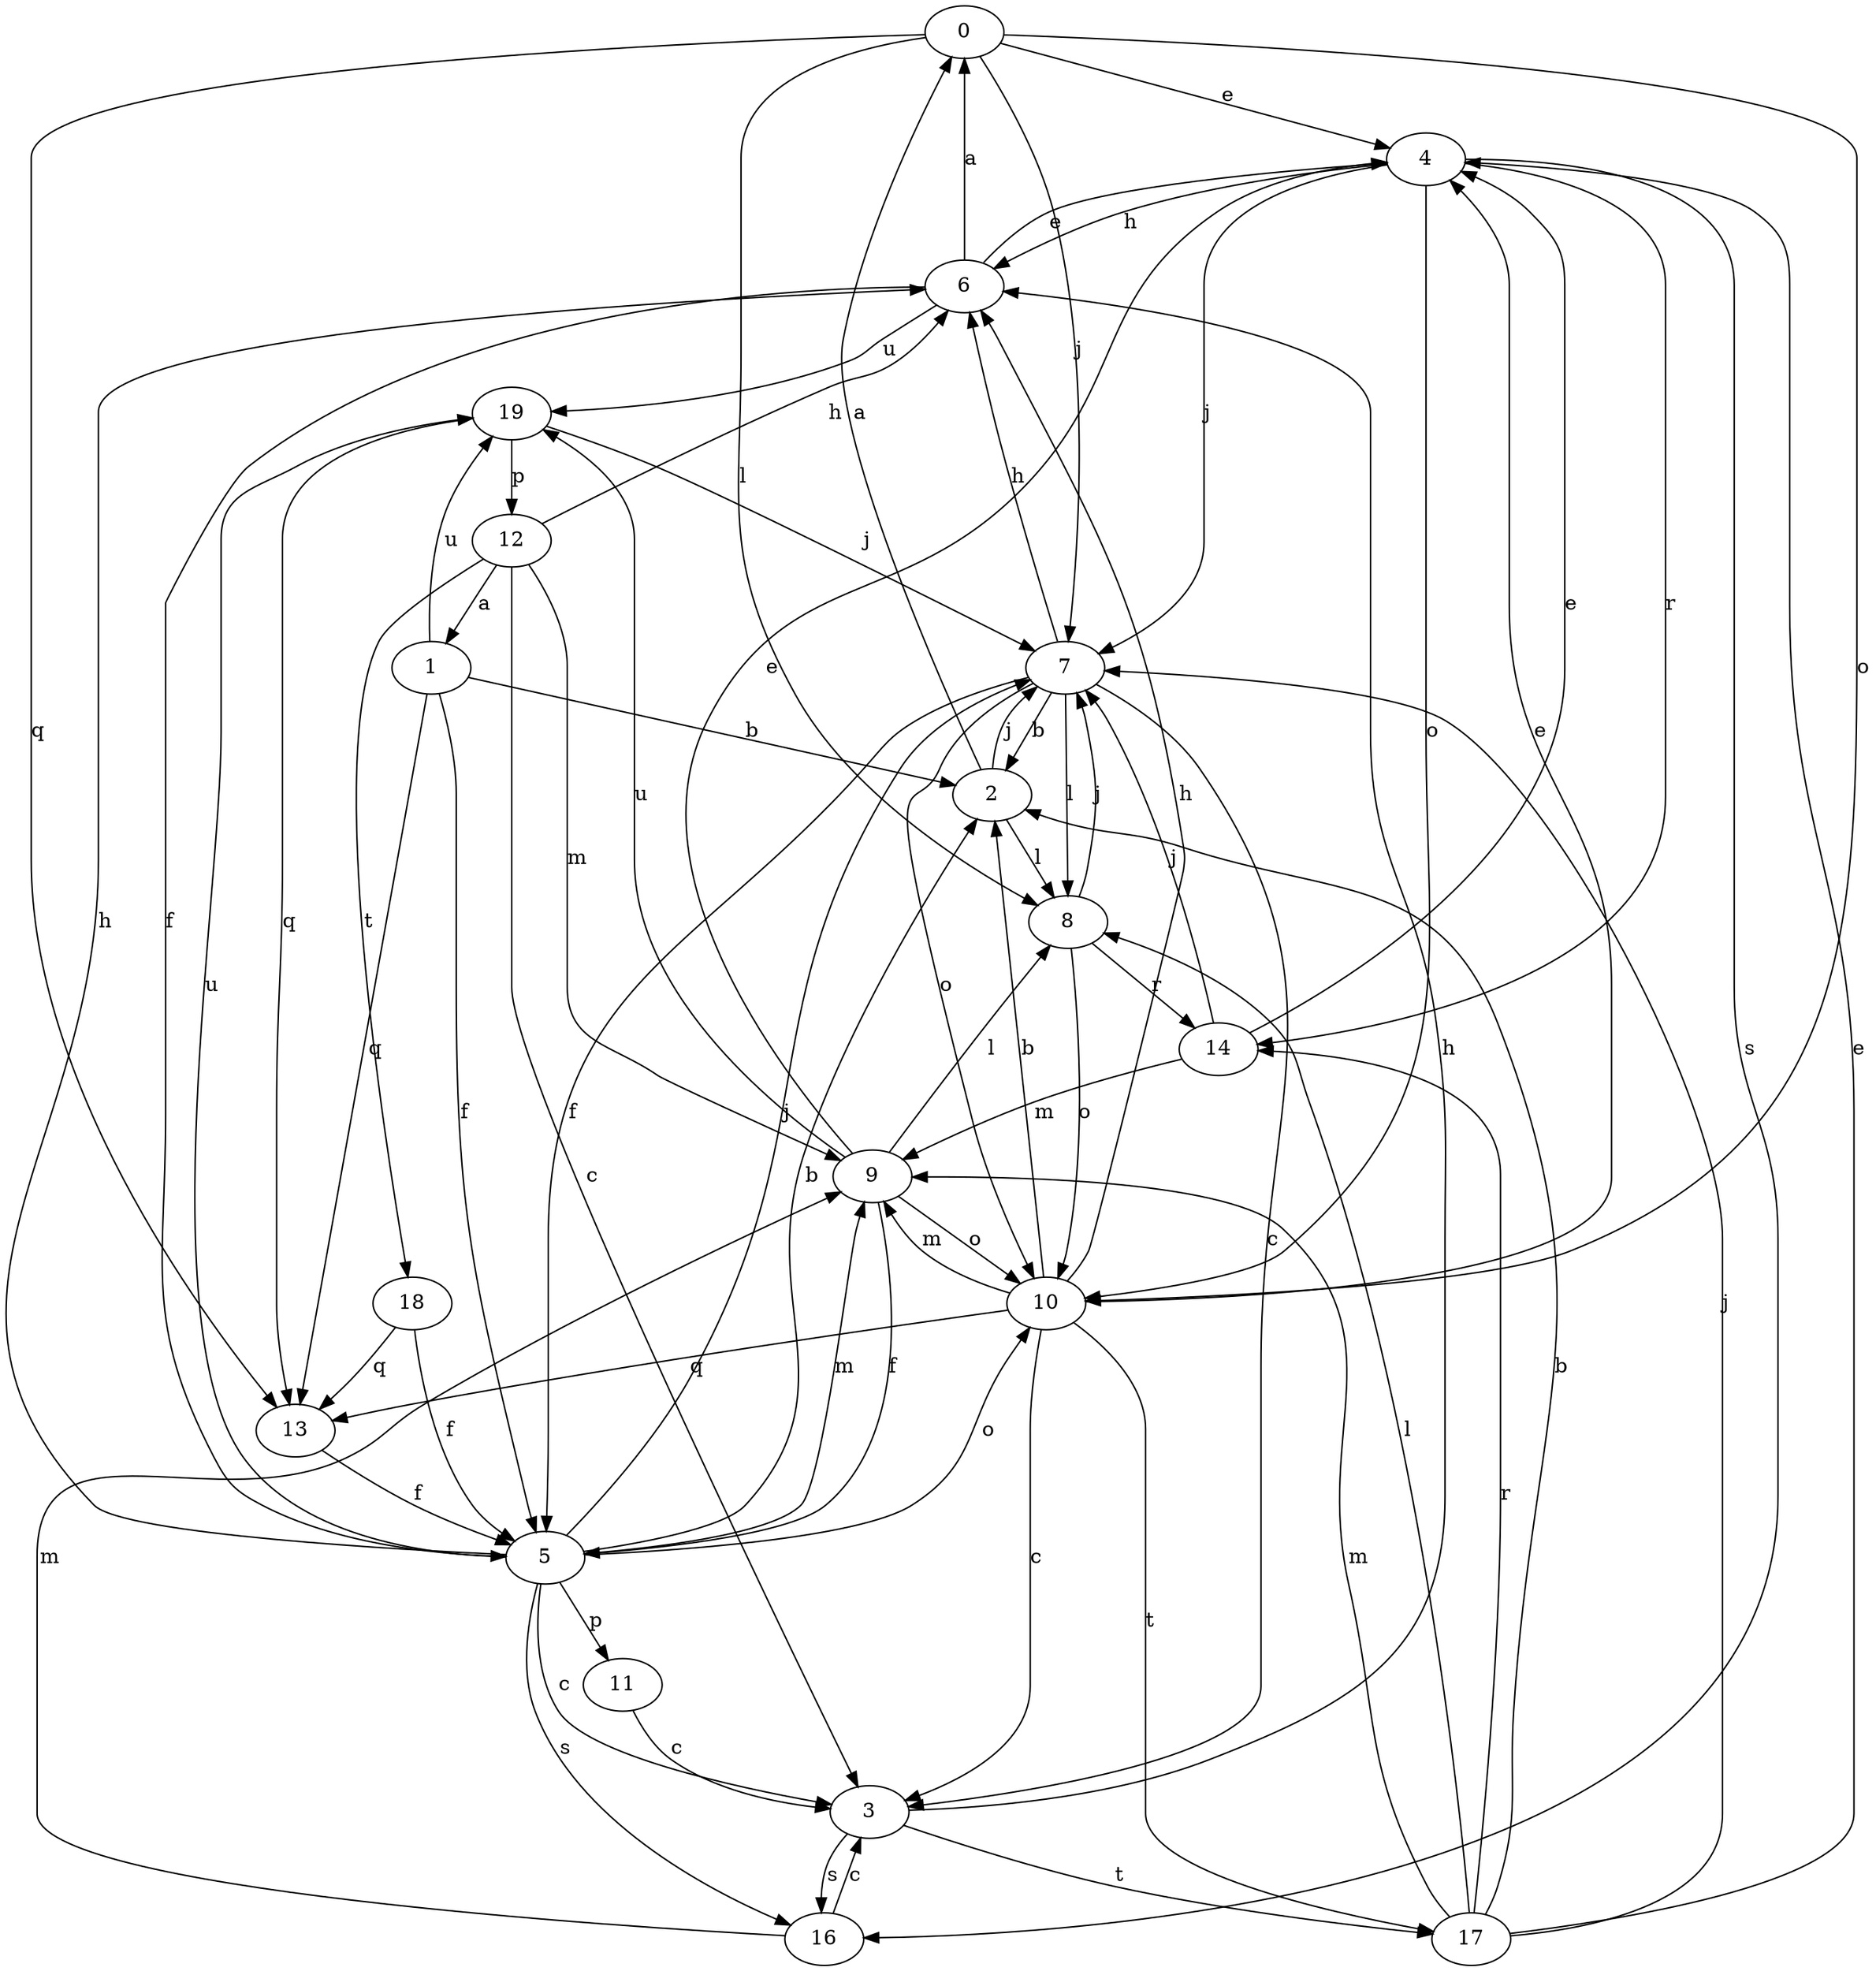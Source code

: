 strict digraph  {
0;
1;
2;
3;
4;
5;
6;
7;
8;
9;
10;
11;
12;
13;
14;
16;
17;
18;
19;
0 -> 4  [label=e];
0 -> 7  [label=j];
0 -> 8  [label=l];
0 -> 10  [label=o];
0 -> 13  [label=q];
1 -> 2  [label=b];
1 -> 5  [label=f];
1 -> 13  [label=q];
1 -> 19  [label=u];
2 -> 0  [label=a];
2 -> 7  [label=j];
2 -> 8  [label=l];
3 -> 6  [label=h];
3 -> 16  [label=s];
3 -> 17  [label=t];
4 -> 6  [label=h];
4 -> 7  [label=j];
4 -> 10  [label=o];
4 -> 14  [label=r];
4 -> 16  [label=s];
5 -> 2  [label=b];
5 -> 3  [label=c];
5 -> 6  [label=h];
5 -> 7  [label=j];
5 -> 9  [label=m];
5 -> 10  [label=o];
5 -> 11  [label=p];
5 -> 16  [label=s];
5 -> 19  [label=u];
6 -> 0  [label=a];
6 -> 4  [label=e];
6 -> 5  [label=f];
6 -> 19  [label=u];
7 -> 2  [label=b];
7 -> 3  [label=c];
7 -> 5  [label=f];
7 -> 6  [label=h];
7 -> 8  [label=l];
7 -> 10  [label=o];
8 -> 7  [label=j];
8 -> 10  [label=o];
8 -> 14  [label=r];
9 -> 4  [label=e];
9 -> 5  [label=f];
9 -> 8  [label=l];
9 -> 10  [label=o];
9 -> 19  [label=u];
10 -> 2  [label=b];
10 -> 3  [label=c];
10 -> 4  [label=e];
10 -> 6  [label=h];
10 -> 9  [label=m];
10 -> 13  [label=q];
10 -> 17  [label=t];
11 -> 3  [label=c];
12 -> 1  [label=a];
12 -> 3  [label=c];
12 -> 6  [label=h];
12 -> 9  [label=m];
12 -> 18  [label=t];
13 -> 5  [label=f];
14 -> 4  [label=e];
14 -> 7  [label=j];
14 -> 9  [label=m];
16 -> 3  [label=c];
16 -> 9  [label=m];
17 -> 2  [label=b];
17 -> 4  [label=e];
17 -> 7  [label=j];
17 -> 8  [label=l];
17 -> 9  [label=m];
17 -> 14  [label=r];
18 -> 5  [label=f];
18 -> 13  [label=q];
19 -> 7  [label=j];
19 -> 12  [label=p];
19 -> 13  [label=q];
}
